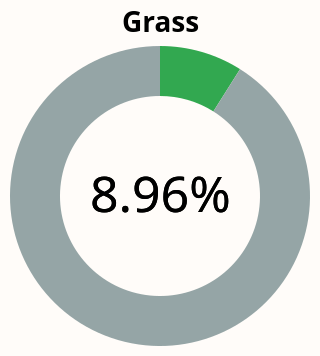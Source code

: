 {
  "$schema": "https://vega.github.io/schema/vega-lite/v5.json",
  "width": 150,
  "height": 150,
  "config": {
    "view": {
      "stroke": null
    }
  },
  "title": {
    "text": "Grass",
    "fontSize": 14
  },
  "data": {
    "values": [
      {
        "Surface": "Grass",
        "Percentage": "0.0896"
      },
      {
        "Surface": "Other",
        "Percentage": "0.9104"
      }
    ]
  },
  "layer": [
    {
      "mark": {
        "type": "arc",
        "innerRadius": 50
      }
    },
    {
      "mark": {
        "type": "text",
        "text": "8.96%",
        "fontSize": 25
      },
      "encoding": {
        "color": {
          "value": "black"
        }
      }
    }
  ],
  "encoding": {
    "theta": {
      "field": "Percentage",
      "type": "quantitative"
    },
    "color": {
      "field": "Surface",
      "type": "nominal",
      "legend": null,
      "scale": {
        "domain": [
          "Grass",
          "Other"
        ],
        "range": [
          "#32a850",
          "#95A5A6"
        ]
      }
    },
    "tooltip": [
      {
        "field": "Surface",
        "type": "nominal"
      },
      {
        "field": "Percentage",
        "type": "quantitative",
        "title": "Percentage of games played on this surface",
        "format": ".2%"
      }
    ]
  },
  "background": "#fffcf9"
}